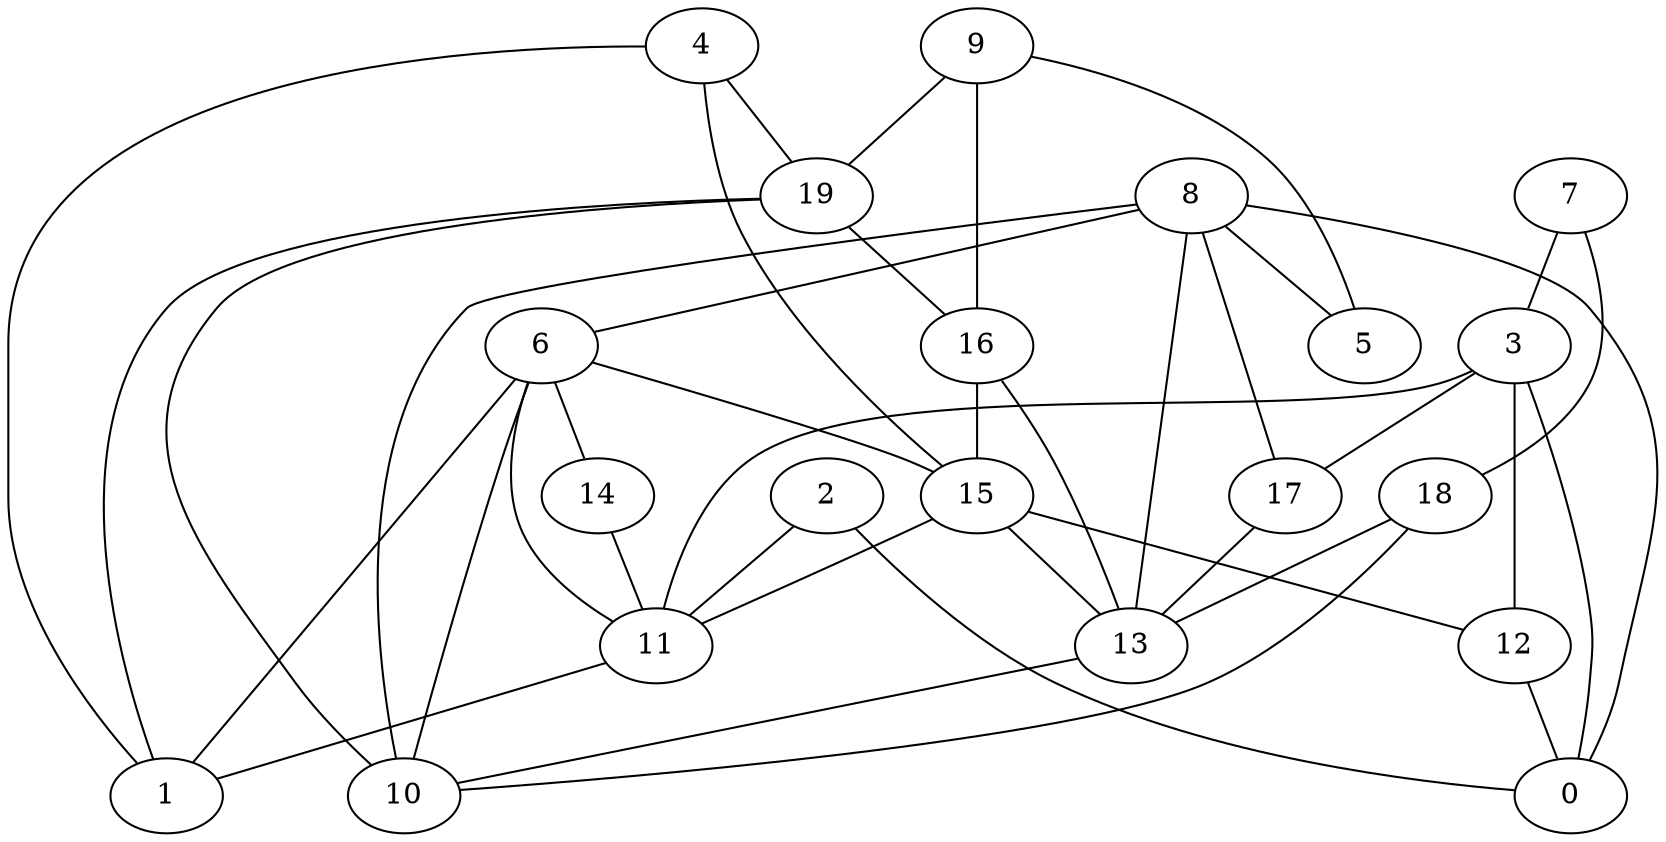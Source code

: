 digraph GG_graph {

subgraph G_graph {
edge [color = black]
"4" -> "15" [dir = none]
"4" -> "19" [dir = none]
"14" -> "11" [dir = none]
"8" -> "6" [dir = none]
"8" -> "5" [dir = none]
"8" -> "13" [dir = none]
"8" -> "10" [dir = none]
"8" -> "0" [dir = none]
"8" -> "17" [dir = none]
"18" -> "10" [dir = none]
"18" -> "13" [dir = none]
"2" -> "11" [dir = none]
"2" -> "0" [dir = none]
"9" -> "16" [dir = none]
"9" -> "19" [dir = none]
"9" -> "5" [dir = none]
"3" -> "17" [dir = none]
"3" -> "0" [dir = none]
"3" -> "11" [dir = none]
"3" -> "12" [dir = none]
"16" -> "13" [dir = none]
"16" -> "15" [dir = none]
"17" -> "13" [dir = none]
"7" -> "18" [dir = none]
"7" -> "3" [dir = none]
"15" -> "11" [dir = none]
"15" -> "13" [dir = none]
"15" -> "12" [dir = none]
"13" -> "10" [dir = none]
"12" -> "0" [dir = none]
"19" -> "16" [dir = none]
"19" -> "10" [dir = none]
"19" -> "1" [dir = none]
"6" -> "1" [dir = none]
"6" -> "15" [dir = none]
"6" -> "10" [dir = none]
"6" -> "14" [dir = none]
"6" -> "11" [dir = none]
"4" -> "1" [dir = none]
"11" -> "1" [dir = none]
}

}
